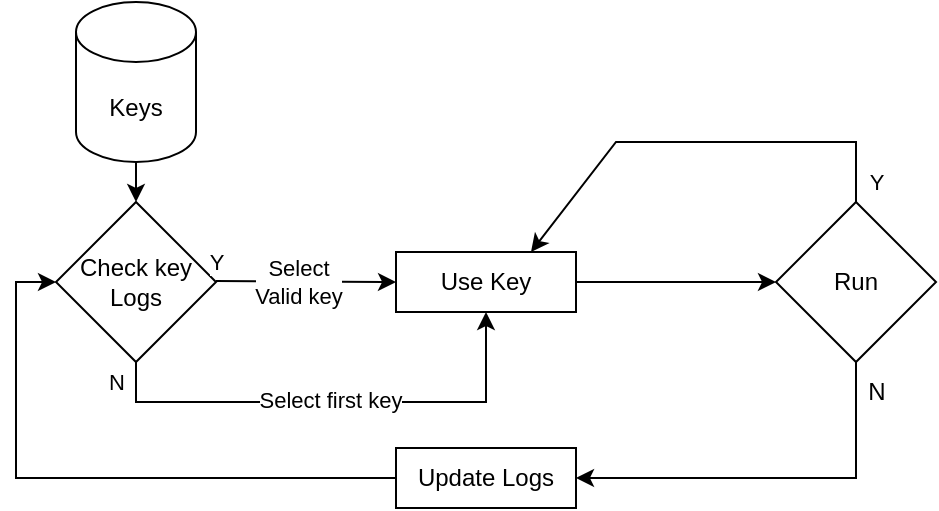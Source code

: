 <mxfile version="22.1.5" type="device">
  <diagram name="Trang-1" id="4KVd-11CEfGcknr0TWHn">
    <mxGraphModel dx="1434" dy="758" grid="1" gridSize="10" guides="1" tooltips="1" connect="1" arrows="1" fold="1" page="1" pageScale="1" pageWidth="827" pageHeight="1169" math="0" shadow="0">
      <root>
        <mxCell id="0" />
        <mxCell id="1" parent="0" />
        <mxCell id="Sqc7lum7VACKq-ef9dcK-21" style="edgeStyle=orthogonalEdgeStyle;rounded=0;orthogonalLoop=1;jettySize=auto;html=1;exitX=0.5;exitY=1;exitDx=0;exitDy=0;entryX=0.5;entryY=1;entryDx=0;entryDy=0;" edge="1" parent="1" source="Sqc7lum7VACKq-ef9dcK-1" target="Sqc7lum7VACKq-ef9dcK-2">
          <mxGeometry relative="1" as="geometry">
            <mxPoint x="290" y="230" as="targetPoint" />
            <Array as="points">
              <mxPoint x="180" y="210" />
              <mxPoint x="355" y="210" />
            </Array>
          </mxGeometry>
        </mxCell>
        <mxCell id="Sqc7lum7VACKq-ef9dcK-23" value="N" style="edgeLabel;html=1;align=center;verticalAlign=middle;resizable=0;points=[];" vertex="1" connectable="0" parent="Sqc7lum7VACKq-ef9dcK-21">
          <mxGeometry x="0.125" relative="1" as="geometry">
            <mxPoint x="-125" y="-10" as="offset" />
          </mxGeometry>
        </mxCell>
        <mxCell id="Sqc7lum7VACKq-ef9dcK-29" value="Select first key" style="edgeLabel;html=1;align=center;verticalAlign=middle;resizable=0;points=[];" vertex="1" connectable="0" parent="Sqc7lum7VACKq-ef9dcK-21">
          <mxGeometry x="0.291" y="1" relative="1" as="geometry">
            <mxPoint x="-38" as="offset" />
          </mxGeometry>
        </mxCell>
        <mxCell id="Sqc7lum7VACKq-ef9dcK-1" value="Check key&lt;br&gt;Logs" style="rhombus;whiteSpace=wrap;html=1;" vertex="1" parent="1">
          <mxGeometry x="140" y="110" width="80" height="80" as="geometry" />
        </mxCell>
        <mxCell id="Sqc7lum7VACKq-ef9dcK-2" value="Use Key" style="rounded=0;whiteSpace=wrap;html=1;" vertex="1" parent="1">
          <mxGeometry x="310" y="135" width="90" height="30" as="geometry" />
        </mxCell>
        <mxCell id="Sqc7lum7VACKq-ef9dcK-39" style="edgeStyle=orthogonalEdgeStyle;rounded=0;orthogonalLoop=1;jettySize=auto;html=1;exitX=0.5;exitY=1;exitDx=0;exitDy=0;entryX=1;entryY=0.5;entryDx=0;entryDy=0;" edge="1" parent="1" source="Sqc7lum7VACKq-ef9dcK-3" target="Sqc7lum7VACKq-ef9dcK-36">
          <mxGeometry relative="1" as="geometry" />
        </mxCell>
        <mxCell id="Sqc7lum7VACKq-ef9dcK-3" value="Run" style="rhombus;whiteSpace=wrap;html=1;" vertex="1" parent="1">
          <mxGeometry x="500" y="110" width="80" height="80" as="geometry" />
        </mxCell>
        <mxCell id="Sqc7lum7VACKq-ef9dcK-13" value="" style="endArrow=classic;html=1;rounded=0;entryX=0;entryY=0.5;entryDx=0;entryDy=0;" edge="1" parent="1" target="Sqc7lum7VACKq-ef9dcK-2">
          <mxGeometry relative="1" as="geometry">
            <mxPoint x="220" y="149.5" as="sourcePoint" />
            <mxPoint x="280" y="150" as="targetPoint" />
          </mxGeometry>
        </mxCell>
        <mxCell id="Sqc7lum7VACKq-ef9dcK-14" value="Y" style="edgeLabel;resizable=0;html=1;align=center;verticalAlign=middle;" connectable="0" vertex="1" parent="Sqc7lum7VACKq-ef9dcK-13">
          <mxGeometry relative="1" as="geometry">
            <mxPoint x="-45" y="-10" as="offset" />
          </mxGeometry>
        </mxCell>
        <mxCell id="Sqc7lum7VACKq-ef9dcK-30" value="Select&lt;br&gt;Valid key" style="edgeLabel;html=1;align=center;verticalAlign=middle;resizable=0;points=[];" vertex="1" connectable="0" parent="Sqc7lum7VACKq-ef9dcK-13">
          <mxGeometry x="-0.189" relative="1" as="geometry">
            <mxPoint x="4" as="offset" />
          </mxGeometry>
        </mxCell>
        <mxCell id="Sqc7lum7VACKq-ef9dcK-24" value="Keys" style="shape=cylinder3;whiteSpace=wrap;html=1;boundedLbl=1;backgroundOutline=1;size=15;" vertex="1" parent="1">
          <mxGeometry x="150" y="10" width="60" height="80" as="geometry" />
        </mxCell>
        <mxCell id="Sqc7lum7VACKq-ef9dcK-27" value="" style="endArrow=classic;html=1;rounded=0;entryX=0;entryY=0.5;entryDx=0;entryDy=0;exitX=1;exitY=0.5;exitDx=0;exitDy=0;" edge="1" parent="1" source="Sqc7lum7VACKq-ef9dcK-2" target="Sqc7lum7VACKq-ef9dcK-3">
          <mxGeometry width="50" height="50" relative="1" as="geometry">
            <mxPoint x="440" y="190" as="sourcePoint" />
            <mxPoint x="490" y="150" as="targetPoint" />
          </mxGeometry>
        </mxCell>
        <mxCell id="Sqc7lum7VACKq-ef9dcK-32" value="" style="endArrow=classic;html=1;rounded=0;entryX=0.75;entryY=0;entryDx=0;entryDy=0;exitX=0.5;exitY=0;exitDx=0;exitDy=0;" edge="1" parent="1" source="Sqc7lum7VACKq-ef9dcK-3" target="Sqc7lum7VACKq-ef9dcK-2">
          <mxGeometry width="50" height="50" relative="1" as="geometry">
            <mxPoint x="350" y="180" as="sourcePoint" />
            <mxPoint x="400" y="130" as="targetPoint" />
            <Array as="points">
              <mxPoint x="540" y="80" />
              <mxPoint x="420" y="80" />
            </Array>
          </mxGeometry>
        </mxCell>
        <mxCell id="Sqc7lum7VACKq-ef9dcK-33" value="Y" style="edgeLabel;html=1;align=center;verticalAlign=middle;resizable=0;points=[];" vertex="1" connectable="0" parent="Sqc7lum7VACKq-ef9dcK-32">
          <mxGeometry x="-0.856" relative="1" as="geometry">
            <mxPoint x="10" y="6" as="offset" />
          </mxGeometry>
        </mxCell>
        <mxCell id="Sqc7lum7VACKq-ef9dcK-40" style="edgeStyle=orthogonalEdgeStyle;rounded=0;orthogonalLoop=1;jettySize=auto;html=1;exitX=0;exitY=0.5;exitDx=0;exitDy=0;entryX=0;entryY=0.5;entryDx=0;entryDy=0;" edge="1" parent="1" source="Sqc7lum7VACKq-ef9dcK-36" target="Sqc7lum7VACKq-ef9dcK-1">
          <mxGeometry relative="1" as="geometry" />
        </mxCell>
        <mxCell id="Sqc7lum7VACKq-ef9dcK-36" value="Update Logs" style="rounded=0;whiteSpace=wrap;html=1;" vertex="1" parent="1">
          <mxGeometry x="310" y="233" width="90" height="30" as="geometry" />
        </mxCell>
        <mxCell id="Sqc7lum7VACKq-ef9dcK-41" value="N" style="text;html=1;align=center;verticalAlign=middle;resizable=0;points=[];autosize=1;strokeColor=none;fillColor=none;" vertex="1" parent="1">
          <mxGeometry x="535" y="190" width="30" height="30" as="geometry" />
        </mxCell>
        <mxCell id="Sqc7lum7VACKq-ef9dcK-42" value="" style="endArrow=classic;html=1;rounded=0;entryX=0.5;entryY=0;entryDx=0;entryDy=0;exitX=0.5;exitY=1;exitDx=0;exitDy=0;exitPerimeter=0;" edge="1" parent="1" source="Sqc7lum7VACKq-ef9dcK-24" target="Sqc7lum7VACKq-ef9dcK-1">
          <mxGeometry width="50" height="50" relative="1" as="geometry">
            <mxPoint x="350" y="100" as="sourcePoint" />
            <mxPoint x="400" y="50" as="targetPoint" />
          </mxGeometry>
        </mxCell>
      </root>
    </mxGraphModel>
  </diagram>
</mxfile>
